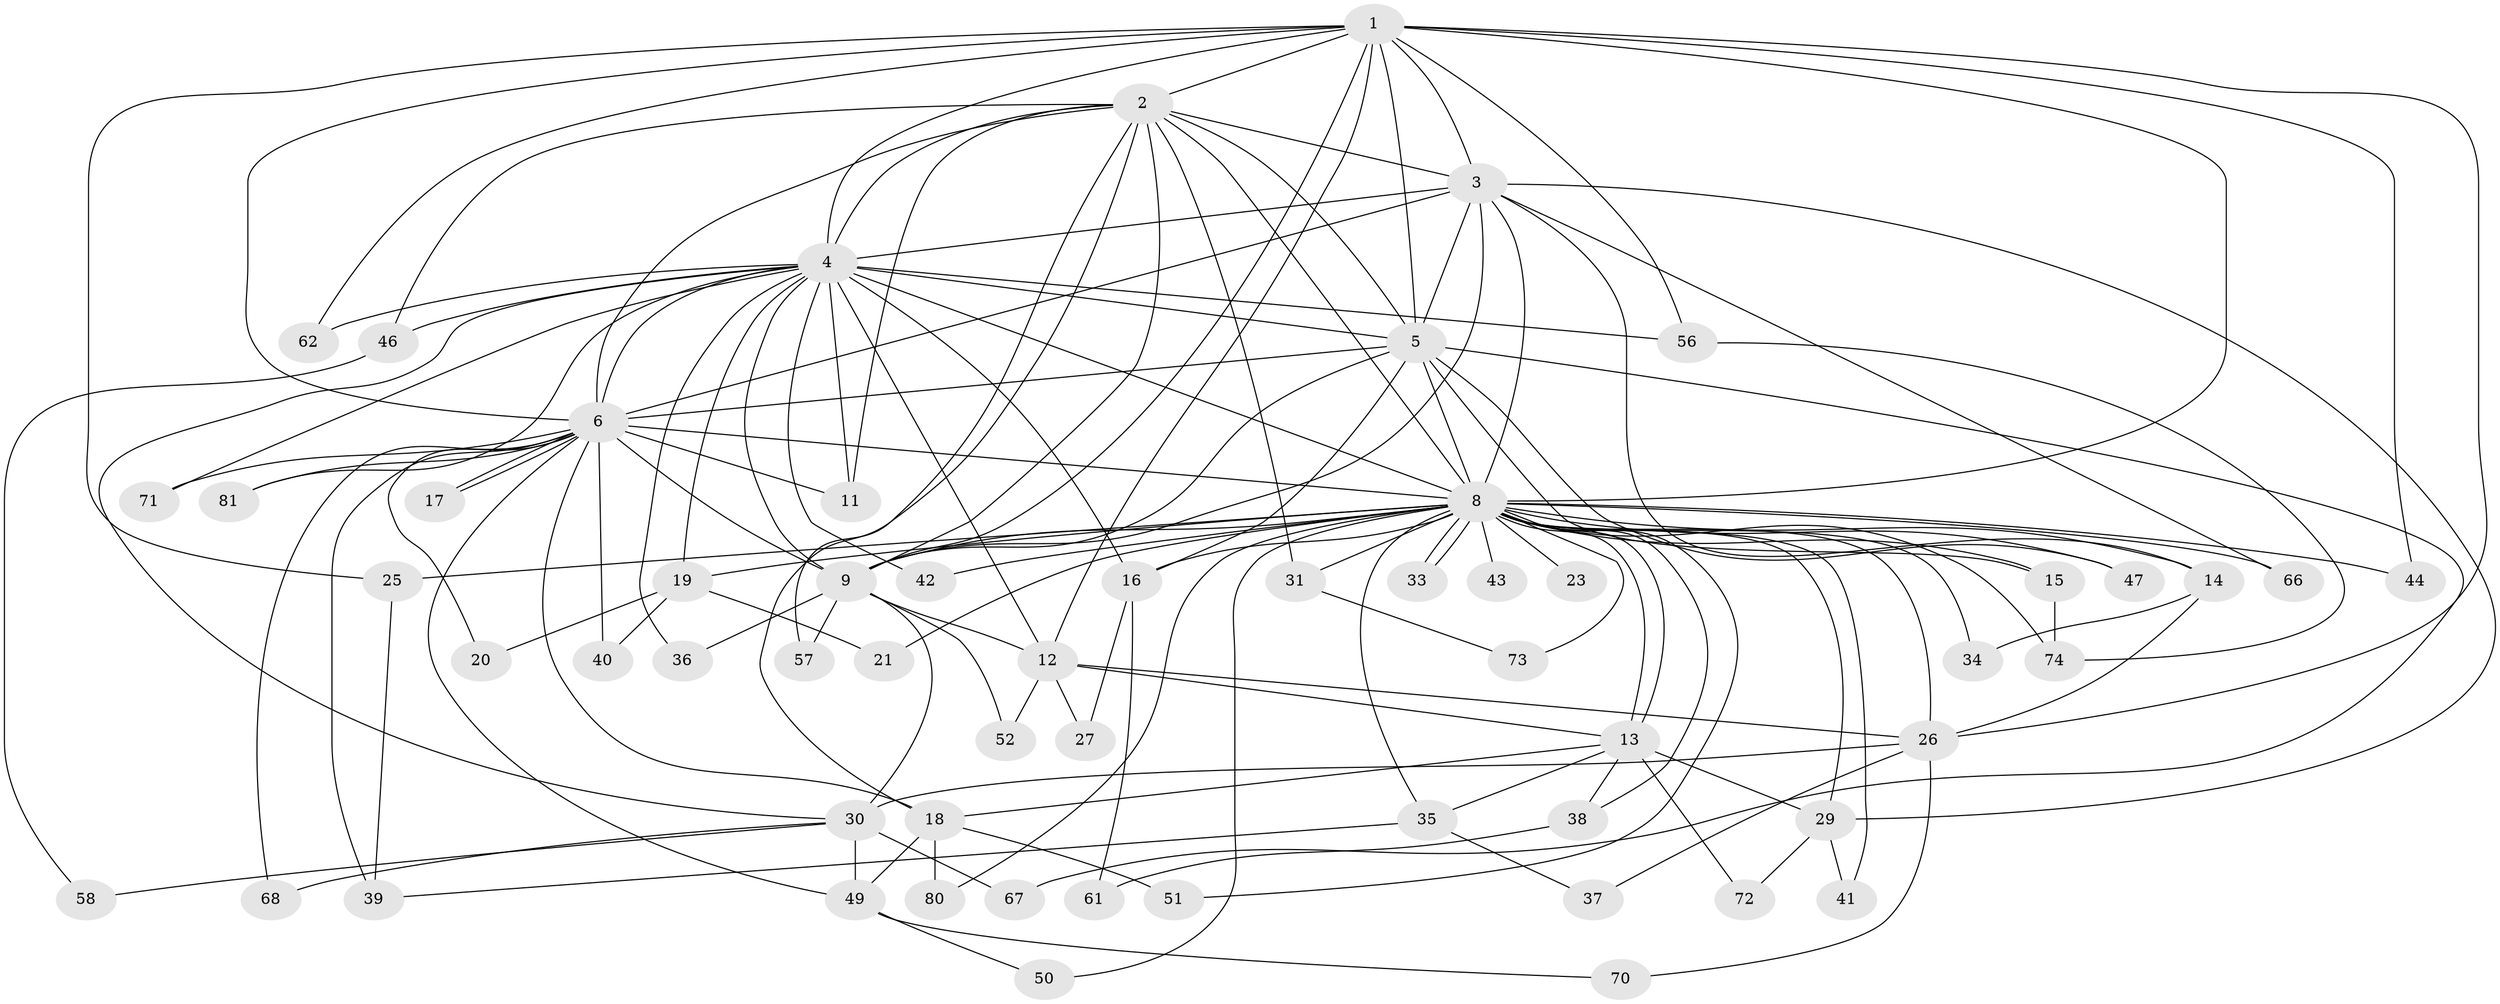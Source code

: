 // original degree distribution, {15: 0.012345679012345678, 16: 0.024691358024691357, 14: 0.04938271604938271, 23: 0.012345679012345678, 25: 0.012345679012345678, 26: 0.012345679012345678, 4: 0.08641975308641975, 7: 0.037037037037037035, 5: 0.06172839506172839, 3: 0.13580246913580246, 2: 0.5555555555555556}
// Generated by graph-tools (version 1.1) at 2025/11/02/27/25 16:11:07]
// undirected, 59 vertices, 140 edges
graph export_dot {
graph [start="1"]
  node [color=gray90,style=filled];
  1 [super="+65"];
  2 [super="+24"];
  3 [super="+48"];
  4 [super="+63"];
  5 [super="+60"];
  6 [super="+7"];
  8 [super="+10"];
  9 [super="+75"];
  11 [super="+59"];
  12 [super="+45"];
  13 [super="+22"];
  14 [super="+28"];
  15 [super="+76"];
  16 [super="+55"];
  17 [super="+64"];
  18 [super="+32"];
  19;
  20;
  21;
  23;
  25;
  26 [super="+54"];
  27;
  29 [super="+69"];
  30 [super="+77"];
  31;
  33;
  34;
  35;
  36;
  37;
  38;
  39 [super="+78"];
  40;
  41;
  42;
  43;
  44;
  46;
  47;
  49 [super="+53"];
  50;
  51;
  52;
  56;
  57;
  58;
  61;
  62;
  66;
  67;
  68;
  70;
  71;
  72;
  73;
  74 [super="+79"];
  80;
  81;
  1 -- 2;
  1 -- 3;
  1 -- 4;
  1 -- 5;
  1 -- 6 [weight=2];
  1 -- 8 [weight=2];
  1 -- 9;
  1 -- 25;
  1 -- 44;
  1 -- 56;
  1 -- 62;
  1 -- 12;
  1 -- 26;
  2 -- 3 [weight=2];
  2 -- 4;
  2 -- 5;
  2 -- 6 [weight=2];
  2 -- 8 [weight=2];
  2 -- 9;
  2 -- 11 [weight=2];
  2 -- 18;
  2 -- 31;
  2 -- 46;
  2 -- 57;
  3 -- 4 [weight=2];
  3 -- 5;
  3 -- 6 [weight=2];
  3 -- 8 [weight=2];
  3 -- 9;
  3 -- 14;
  3 -- 66;
  3 -- 29;
  4 -- 5 [weight=2];
  4 -- 6 [weight=2];
  4 -- 8 [weight=2];
  4 -- 9;
  4 -- 11;
  4 -- 12;
  4 -- 16;
  4 -- 19;
  4 -- 30;
  4 -- 36;
  4 -- 42;
  4 -- 46;
  4 -- 56;
  4 -- 62;
  4 -- 71;
  4 -- 81;
  5 -- 6 [weight=2];
  5 -- 8 [weight=2];
  5 -- 9;
  5 -- 15;
  5 -- 47;
  5 -- 67;
  5 -- 16;
  6 -- 8 [weight=4];
  6 -- 9 [weight=2];
  6 -- 17 [weight=2];
  6 -- 17;
  6 -- 20;
  6 -- 40;
  6 -- 68;
  6 -- 71;
  6 -- 39;
  6 -- 49;
  6 -- 18;
  6 -- 81;
  6 -- 11;
  8 -- 9 [weight=3];
  8 -- 13;
  8 -- 13;
  8 -- 14 [weight=2];
  8 -- 21;
  8 -- 23 [weight=2];
  8 -- 25;
  8 -- 31;
  8 -- 33;
  8 -- 33;
  8 -- 38;
  8 -- 43 [weight=2];
  8 -- 44;
  8 -- 50;
  8 -- 80;
  8 -- 66;
  8 -- 73;
  8 -- 15 [weight=2];
  8 -- 16;
  8 -- 19;
  8 -- 26;
  8 -- 29;
  8 -- 34;
  8 -- 35;
  8 -- 41;
  8 -- 42;
  8 -- 47;
  8 -- 51;
  8 -- 74;
  9 -- 12;
  9 -- 36;
  9 -- 52;
  9 -- 57;
  9 -- 30;
  12 -- 26;
  12 -- 27;
  12 -- 52;
  12 -- 13;
  13 -- 29;
  13 -- 38;
  13 -- 72;
  13 -- 18;
  13 -- 35;
  14 -- 34;
  14 -- 26;
  15 -- 74;
  16 -- 27;
  16 -- 61;
  18 -- 51;
  18 -- 80;
  18 -- 49;
  19 -- 20;
  19 -- 21;
  19 -- 40;
  25 -- 39;
  26 -- 30;
  26 -- 37;
  26 -- 70;
  29 -- 41;
  29 -- 72;
  30 -- 58;
  30 -- 67;
  30 -- 68;
  30 -- 49;
  31 -- 73;
  35 -- 37;
  35 -- 39;
  38 -- 61;
  46 -- 58;
  49 -- 50;
  49 -- 70;
  56 -- 74;
}
